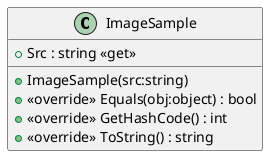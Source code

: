 @startuml
class ImageSample {
    + ImageSample(src:string)
    + Src : string <<get>>
    + <<override>> Equals(obj:object) : bool
    + <<override>> GetHashCode() : int
    + <<override>> ToString() : string
}
@enduml
